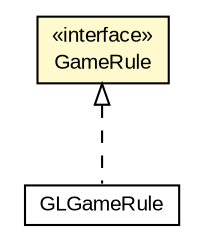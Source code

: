 #!/usr/local/bin/dot
#
# Class diagram 
# Generated by UMLGraph version R5_6 (http://www.umlgraph.org/)
#

digraph G {
	edge [fontname="arial",fontsize=10,labelfontname="arial",labelfontsize=10];
	node [fontname="arial",fontsize=10,shape=plaintext];
	nodesep=0.25;
	ranksep=0.5;
	// org.thoughtworks.game.biz.GLGameRule
	c15144 [label=<<table title="org.thoughtworks.game.biz.GLGameRule" border="0" cellborder="1" cellspacing="0" cellpadding="2" port="p" href="./GLGameRule.html">
		<tr><td><table border="0" cellspacing="0" cellpadding="1">
<tr><td align="center" balign="center"> GLGameRule </td></tr>
		</table></td></tr>
		</table>>, URL="./GLGameRule.html", fontname="arial", fontcolor="black", fontsize=10.0];
	// org.thoughtworks.game.biz.GameRule
	c15147 [label=<<table title="org.thoughtworks.game.biz.GameRule" border="0" cellborder="1" cellspacing="0" cellpadding="2" port="p" bgcolor="lemonChiffon" href="./GameRule.html">
		<tr><td><table border="0" cellspacing="0" cellpadding="1">
<tr><td align="center" balign="center"> &#171;interface&#187; </td></tr>
<tr><td align="center" balign="center"> GameRule </td></tr>
		</table></td></tr>
		</table>>, URL="./GameRule.html", fontname="arial", fontcolor="black", fontsize=10.0];
	//org.thoughtworks.game.biz.GLGameRule implements org.thoughtworks.game.biz.GameRule
	c15147:p -> c15144:p [dir=back,arrowtail=empty,style=dashed];
}

